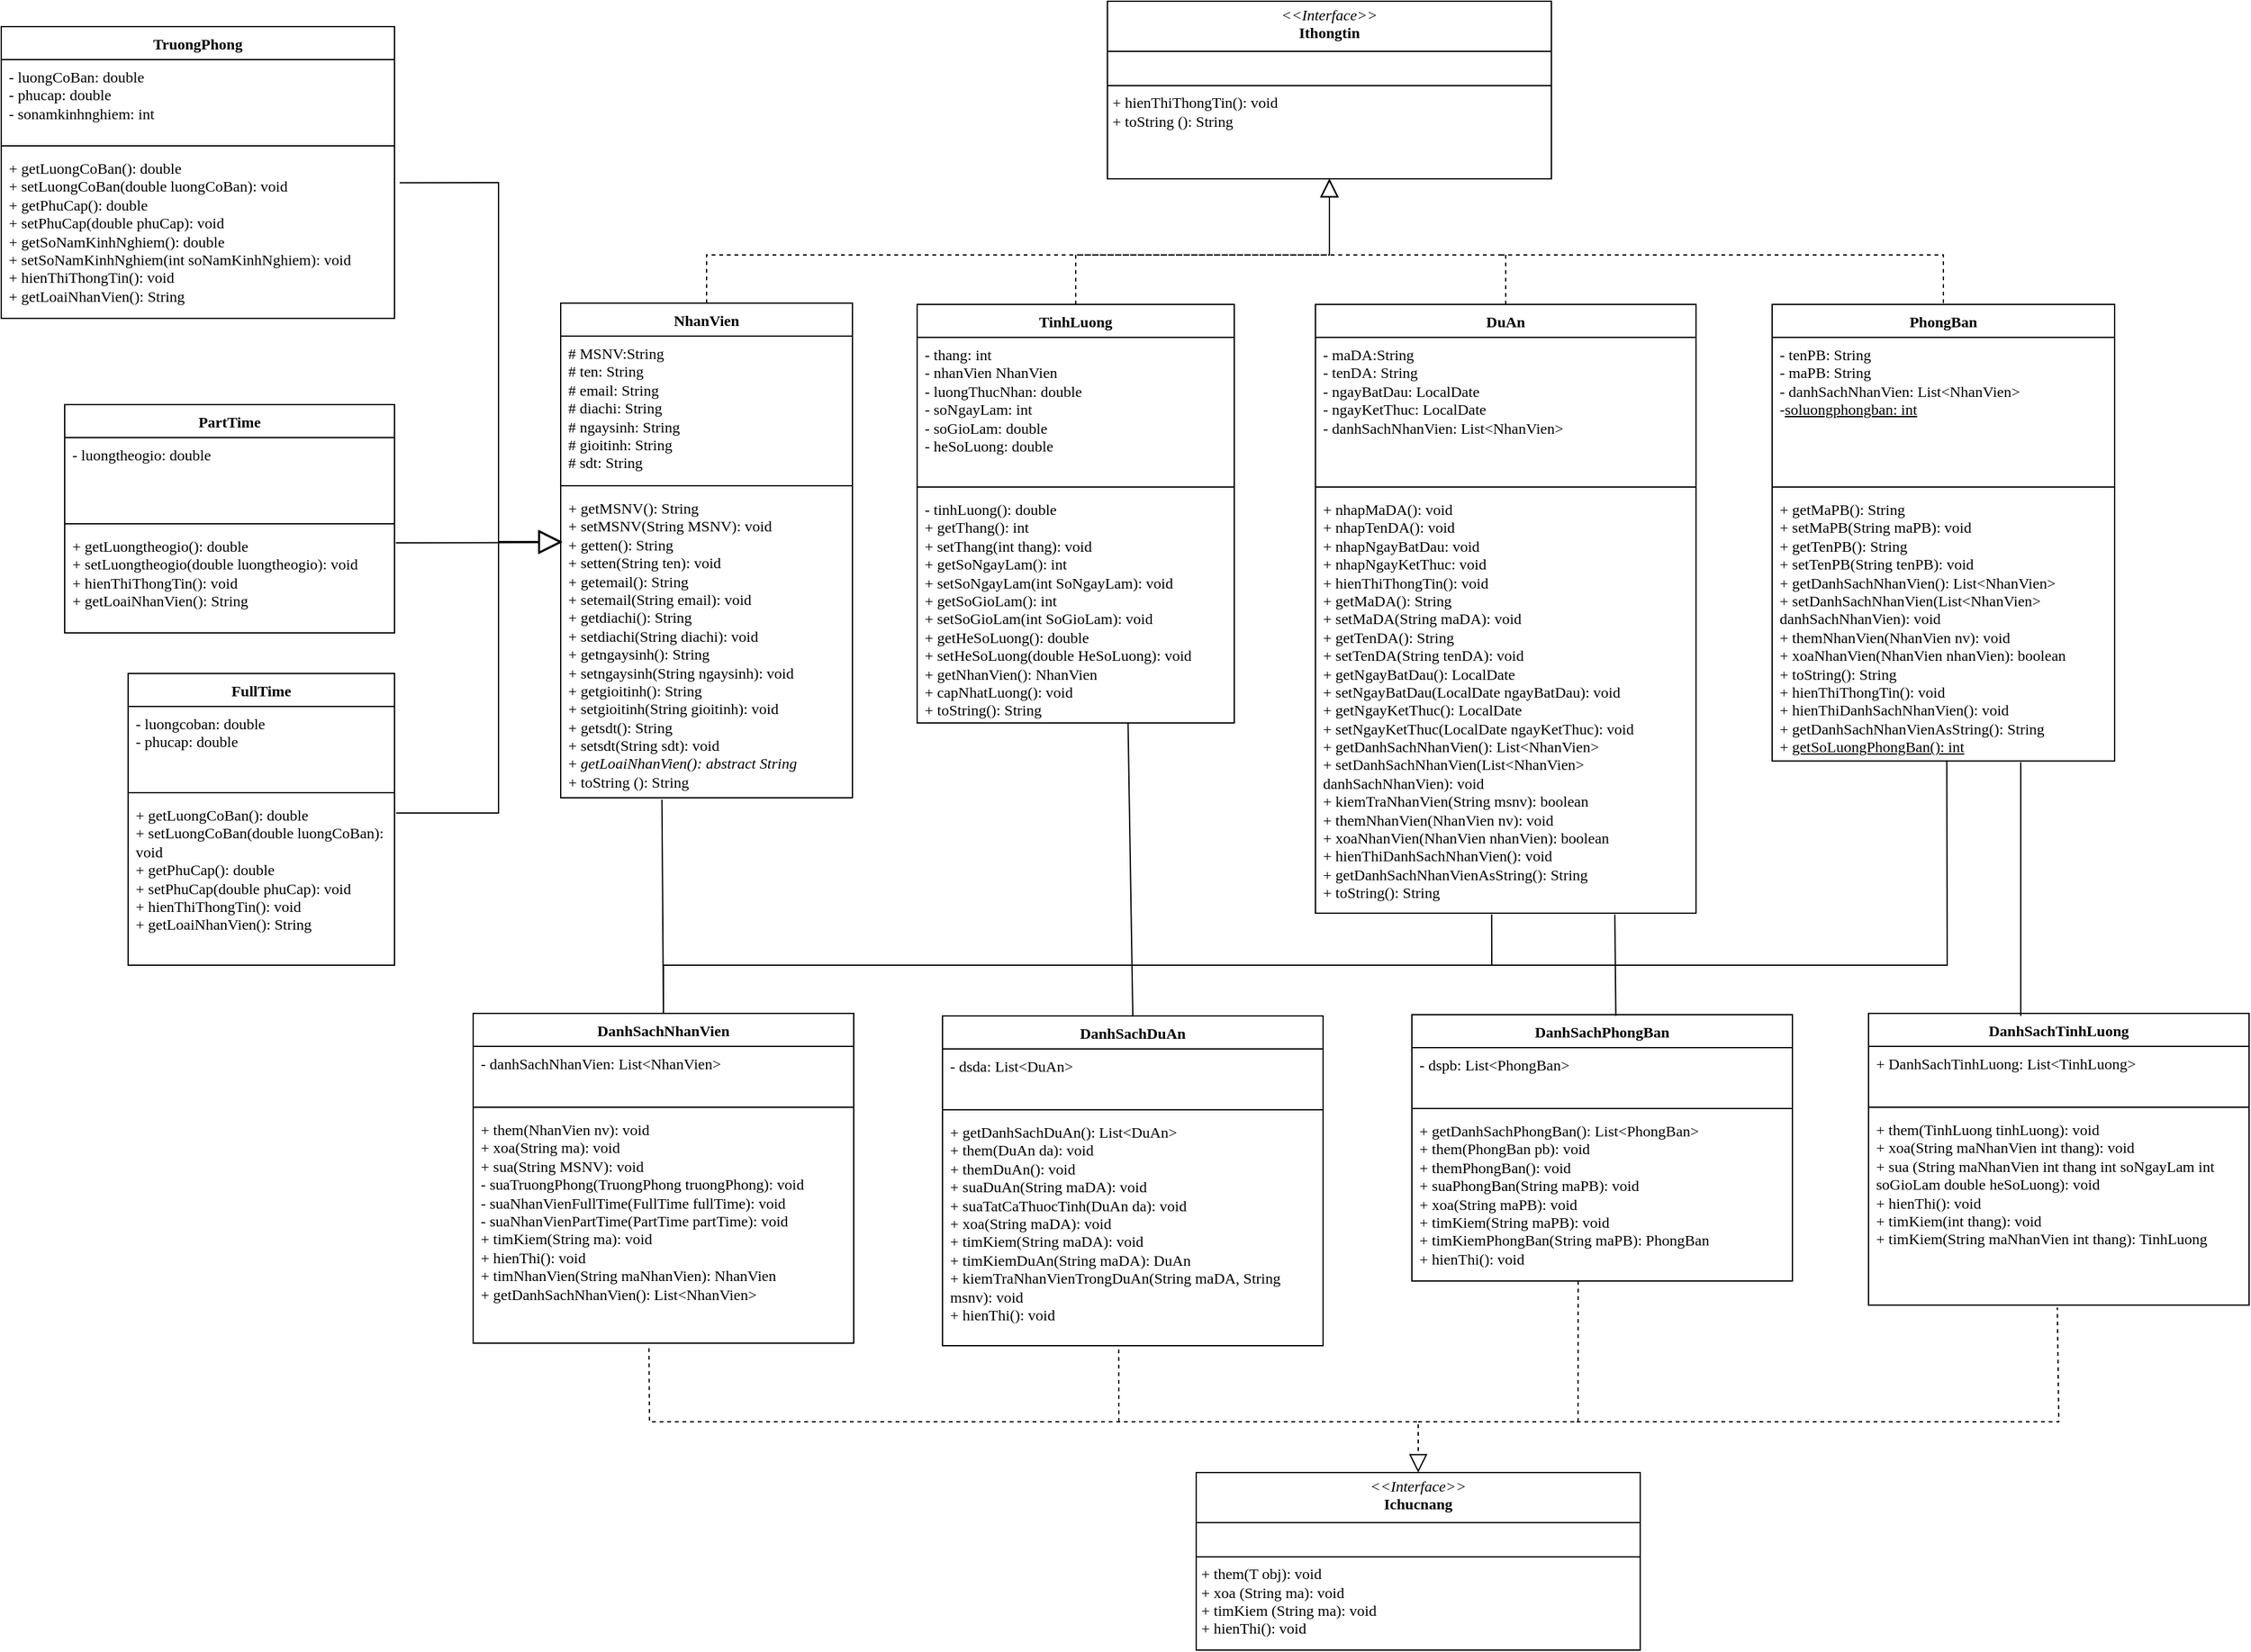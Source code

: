 <mxfile version="24.9.3">
  <diagram name="Trang-1" id="FHACmSRlJgozWO2jrm06">
    <mxGraphModel dx="2937" dy="1755" grid="0" gridSize="10" guides="1" tooltips="1" connect="1" arrows="1" fold="1" page="0" pageScale="1" pageWidth="1169" pageHeight="827" math="0" shadow="0">
      <root>
        <mxCell id="0" />
        <mxCell id="1" parent="0" />
        <mxCell id="AlWla3g-mfRZssZ4s4Hu-5" value="NhanVien" style="swimlane;fontStyle=1;align=center;verticalAlign=top;childLayout=stackLayout;horizontal=1;startSize=26;horizontalStack=0;resizeParent=1;resizeParentMax=0;resizeLast=0;collapsible=1;marginBottom=0;whiteSpace=wrap;html=1;fontFamily=Times New Roman;" parent="1" vertex="1">
          <mxGeometry x="-551" y="-242" width="230" height="390" as="geometry" />
        </mxCell>
        <mxCell id="AlWla3g-mfRZssZ4s4Hu-6" value="# MSNV:String&amp;nbsp;&lt;div&gt;# ten: String&lt;div&gt;&lt;div&gt;# email: String&lt;/div&gt;&lt;div&gt;# diachi: String&lt;br&gt;&lt;div&gt;# ngaysinh: String&lt;/div&gt;&lt;div&gt;# gioitinh: String&lt;br&gt;&lt;div&gt;# sdt: String&lt;/div&gt;&lt;div&gt;&lt;div&gt;&lt;br&gt;&lt;/div&gt;&lt;div&gt;&lt;br&gt;&lt;/div&gt;&lt;div&gt;&lt;br&gt;&lt;/div&gt;&lt;/div&gt;&lt;/div&gt;&lt;/div&gt;&lt;/div&gt;&lt;/div&gt;" style="text;strokeColor=none;fillColor=none;align=left;verticalAlign=top;spacingLeft=4;spacingRight=4;overflow=hidden;rotatable=0;points=[[0,0.5],[1,0.5]];portConstraint=eastwest;whiteSpace=wrap;html=1;fontFamily=Times New Roman;" parent="AlWla3g-mfRZssZ4s4Hu-5" vertex="1">
          <mxGeometry y="26" width="230" height="114" as="geometry" />
        </mxCell>
        <mxCell id="AlWla3g-mfRZssZ4s4Hu-7" value="" style="line;strokeWidth=1;fillColor=none;align=left;verticalAlign=middle;spacingTop=-1;spacingLeft=3;spacingRight=3;rotatable=0;labelPosition=right;points=[];portConstraint=eastwest;strokeColor=inherit;fontFamily=Times New Roman;" parent="AlWla3g-mfRZssZ4s4Hu-5" vertex="1">
          <mxGeometry y="140" width="230" height="8" as="geometry" />
        </mxCell>
        <mxCell id="AlWla3g-mfRZssZ4s4Hu-8" value="&lt;div&gt;&lt;div&gt;+ getMSNV(): String&lt;/div&gt;&lt;div&gt;+ setMSNV(String MSNV): void&lt;/div&gt;&lt;/div&gt;&lt;div&gt;&lt;div&gt;&lt;div&gt;+ getten(): String&lt;/div&gt;&lt;div&gt;+ setten(String ten): void&lt;/div&gt;&lt;/div&gt;&lt;div&gt;&lt;div&gt;&lt;div&gt;+ getemail(): String&lt;/div&gt;&lt;div&gt;+ setemail(String email): void&lt;/div&gt;&lt;/div&gt;&lt;div&gt;&lt;div&gt;&lt;div&gt;+ getdiachi(): String&lt;/div&gt;&lt;div&gt;+ setdiachi(String diachi): void&lt;/div&gt;&lt;/div&gt;&lt;div&gt;&lt;div&gt;&lt;div&gt;+ getngaysinh(): String&lt;/div&gt;&lt;div&gt;+ setngaysinh(String ngaysinh): void&lt;/div&gt;&lt;/div&gt;&lt;div&gt;&lt;div&gt;&lt;div&gt;+ getgioitinh(): String&lt;/div&gt;&lt;div&gt;+ setgioitinh(String gioitinh): void&lt;/div&gt;&lt;/div&gt;&lt;div&gt;&lt;div&gt;&lt;div&gt;+ getsdt(): String&lt;/div&gt;&lt;div&gt;+ setsdt(String sdt): void&lt;/div&gt;&lt;/div&gt;&lt;/div&gt;&lt;/div&gt;&lt;/div&gt;&lt;/div&gt;&lt;/div&gt;&lt;/div&gt;&lt;div&gt;+ &lt;i&gt;getLoaiNhanVien(): abstract String&lt;/i&gt;&lt;/div&gt;&lt;div&gt;+&lt;span style=&quot;background-color: initial;&quot;&gt;&amp;nbsp;toString (): String&lt;/span&gt;&lt;/div&gt;" style="text;strokeColor=none;fillColor=none;align=left;verticalAlign=top;spacingLeft=4;spacingRight=4;overflow=hidden;rotatable=0;points=[[0,0.5],[1,0.5]];portConstraint=eastwest;whiteSpace=wrap;html=1;fontFamily=Times New Roman;" parent="AlWla3g-mfRZssZ4s4Hu-5" vertex="1">
          <mxGeometry y="148" width="230" height="242" as="geometry" />
        </mxCell>
        <mxCell id="AlWla3g-mfRZssZ4s4Hu-9" value="FullTime" style="swimlane;fontStyle=1;align=center;verticalAlign=top;childLayout=stackLayout;horizontal=1;startSize=26;horizontalStack=0;resizeParent=1;resizeParentMax=0;resizeLast=0;collapsible=1;marginBottom=0;whiteSpace=wrap;html=1;fontFamily=Times New Roman;" parent="1" vertex="1">
          <mxGeometry x="-892" y="50" width="210" height="230" as="geometry" />
        </mxCell>
        <mxCell id="AlWla3g-mfRZssZ4s4Hu-10" value="&lt;div&gt;- luongcoban: double&lt;div&gt;- phucap: double&lt;div&gt;&lt;br&gt;&lt;div&gt;&lt;div&gt;&lt;div&gt;&lt;br&gt;&lt;/div&gt;&lt;div&gt;&lt;br&gt;&lt;/div&gt;&lt;/div&gt;&lt;/div&gt;&lt;/div&gt;&lt;/div&gt;&lt;/div&gt;" style="text;strokeColor=none;fillColor=none;align=left;verticalAlign=top;spacingLeft=4;spacingRight=4;overflow=hidden;rotatable=0;points=[[0,0.5],[1,0.5]];portConstraint=eastwest;whiteSpace=wrap;html=1;fontFamily=Times New Roman;" parent="AlWla3g-mfRZssZ4s4Hu-9" vertex="1">
          <mxGeometry y="26" width="210" height="64" as="geometry" />
        </mxCell>
        <mxCell id="AlWla3g-mfRZssZ4s4Hu-11" value="" style="line;strokeWidth=1;fillColor=none;align=left;verticalAlign=middle;spacingTop=-1;spacingLeft=3;spacingRight=3;rotatable=0;labelPosition=right;points=[];portConstraint=eastwest;strokeColor=inherit;fontFamily=Times New Roman;" parent="AlWla3g-mfRZssZ4s4Hu-9" vertex="1">
          <mxGeometry y="90" width="210" height="8" as="geometry" />
        </mxCell>
        <mxCell id="AlWla3g-mfRZssZ4s4Hu-12" value="&lt;div&gt;&lt;div&gt;&lt;span style=&quot;background-color: initial;&quot;&gt;+ getLuongCoBan(): double&lt;/span&gt;&lt;/div&gt;&lt;/div&gt;&lt;div&gt;+ setLuongCoBan(double luongCoBan): void&lt;/div&gt;&lt;div&gt;+ getPhuCap(): double&lt;/div&gt;&lt;div&gt;+ setPhuCap(double phuCap): void&lt;/div&gt;&lt;div&gt;&lt;div&gt;+ hienThiThongTin(): void&lt;/div&gt;&lt;div&gt;&lt;/div&gt;&lt;div&gt;&lt;span style=&quot;background-color: initial;&quot;&gt;+ getLoaiNhanVien(): String&lt;/span&gt;&lt;/div&gt;&lt;/div&gt;&lt;div&gt;&lt;br&gt;&lt;/div&gt;" style="text;strokeColor=none;fillColor=none;align=left;verticalAlign=top;spacingLeft=4;spacingRight=4;overflow=hidden;rotatable=0;points=[[0,0.5],[1,0.5]];portConstraint=eastwest;whiteSpace=wrap;html=1;fontFamily=Times New Roman;" parent="AlWla3g-mfRZssZ4s4Hu-9" vertex="1">
          <mxGeometry y="98" width="210" height="132" as="geometry" />
        </mxCell>
        <mxCell id="AlWla3g-mfRZssZ4s4Hu-13" value="PartTime" style="swimlane;fontStyle=1;align=center;verticalAlign=top;childLayout=stackLayout;horizontal=1;startSize=26;horizontalStack=0;resizeParent=1;resizeParentMax=0;resizeLast=0;collapsible=1;marginBottom=0;whiteSpace=wrap;html=1;fontFamily=Times New Roman;" parent="1" vertex="1">
          <mxGeometry x="-942" y="-162" width="260" height="180" as="geometry" />
        </mxCell>
        <mxCell id="AlWla3g-mfRZssZ4s4Hu-14" value="&lt;div&gt;&lt;div&gt;&lt;div&gt;&lt;div&gt;&lt;div&gt;&lt;div&gt;- luongtheogio: double&lt;/div&gt;&lt;/div&gt;&lt;/div&gt;&lt;/div&gt;&lt;/div&gt;&lt;/div&gt;" style="text;strokeColor=none;fillColor=none;align=left;verticalAlign=top;spacingLeft=4;spacingRight=4;overflow=hidden;rotatable=0;points=[[0,0.5],[1,0.5]];portConstraint=eastwest;whiteSpace=wrap;html=1;fontFamily=Times New Roman;" parent="AlWla3g-mfRZssZ4s4Hu-13" vertex="1">
          <mxGeometry y="26" width="260" height="64" as="geometry" />
        </mxCell>
        <mxCell id="AlWla3g-mfRZssZ4s4Hu-15" value="" style="line;strokeWidth=1;fillColor=none;align=left;verticalAlign=middle;spacingTop=-1;spacingLeft=3;spacingRight=3;rotatable=0;labelPosition=right;points=[];portConstraint=eastwest;strokeColor=inherit;fontFamily=Times New Roman;" parent="AlWla3g-mfRZssZ4s4Hu-13" vertex="1">
          <mxGeometry y="90" width="260" height="8" as="geometry" />
        </mxCell>
        <mxCell id="AlWla3g-mfRZssZ4s4Hu-16" value="&lt;div&gt;+ getLuongtheogio(): double&lt;/div&gt;&lt;div&gt;+ setLuongtheogio(double luongtheogio): void&lt;/div&gt;&lt;div&gt;+ hienThiThongTin(): void&lt;/div&gt;&lt;div&gt;&lt;div&gt;+ getLoaiNhanVien(): String&lt;/div&gt;&lt;div&gt;&lt;br&gt;&lt;/div&gt;&lt;/div&gt;" style="text;strokeColor=none;fillColor=none;align=left;verticalAlign=top;spacingLeft=4;spacingRight=4;overflow=hidden;rotatable=0;points=[[0,0.5],[1,0.5]];portConstraint=eastwest;whiteSpace=wrap;html=1;fontFamily=Times New Roman;" parent="AlWla3g-mfRZssZ4s4Hu-13" vertex="1">
          <mxGeometry y="98" width="260" height="82" as="geometry" />
        </mxCell>
        <mxCell id="AlWla3g-mfRZssZ4s4Hu-21" value="TruongPhong" style="swimlane;fontStyle=1;align=center;verticalAlign=top;childLayout=stackLayout;horizontal=1;startSize=26;horizontalStack=0;resizeParent=1;resizeParentMax=0;resizeLast=0;collapsible=1;marginBottom=0;whiteSpace=wrap;html=1;fontFamily=Times New Roman;" parent="1" vertex="1">
          <mxGeometry x="-992" y="-460" width="310" height="230" as="geometry" />
        </mxCell>
        <mxCell id="AlWla3g-mfRZssZ4s4Hu-22" value="&lt;div&gt;- luongCoBan: double&lt;/div&gt;&lt;div&gt;- phucap: double&lt;/div&gt;&lt;div&gt;- sonamkinhnghiem: int&lt;/div&gt;&lt;div&gt;&lt;br&gt;&lt;/div&gt;" style="text;strokeColor=none;fillColor=none;align=left;verticalAlign=top;spacingLeft=4;spacingRight=4;overflow=hidden;rotatable=0;points=[[0,0.5],[1,0.5]];portConstraint=eastwest;whiteSpace=wrap;html=1;fontFamily=Times New Roman;" parent="AlWla3g-mfRZssZ4s4Hu-21" vertex="1">
          <mxGeometry y="26" width="310" height="64" as="geometry" />
        </mxCell>
        <mxCell id="AlWla3g-mfRZssZ4s4Hu-23" value="" style="line;strokeWidth=1;fillColor=none;align=left;verticalAlign=middle;spacingTop=-1;spacingLeft=3;spacingRight=3;rotatable=0;labelPosition=right;points=[];portConstraint=eastwest;strokeColor=inherit;fontFamily=Times New Roman;" parent="AlWla3g-mfRZssZ4s4Hu-21" vertex="1">
          <mxGeometry y="90" width="310" height="8" as="geometry" />
        </mxCell>
        <mxCell id="AlWla3g-mfRZssZ4s4Hu-24" value="&lt;div&gt;&lt;span style=&quot;background-color: initial;&quot;&gt;+ getLuongCoBan(): double&lt;/span&gt;&lt;/div&gt;&lt;div&gt;+ setLuongCoBan(double luongCoBan): void&lt;/div&gt;&lt;div&gt;+ getPhuCap(): double&lt;/div&gt;&lt;div&gt;+ setPhuCap(double phuCap): void&lt;/div&gt;&lt;div&gt;+ getSoNamKinhNghiem(): double&lt;/div&gt;&lt;div&gt;+ setSoNamKinhNghiem(int soNamKinhNghiem): void&lt;/div&gt;&lt;div&gt;+ hienThiThongTin(): void&lt;/div&gt;&lt;div&gt;&lt;/div&gt;&lt;div&gt;&lt;span style=&quot;background-color: initial;&quot;&gt;+ getLoaiNhanVien(): String&lt;/span&gt;&lt;/div&gt;&lt;div&gt;&lt;br&gt;&lt;br&gt;&lt;/div&gt;" style="text;strokeColor=none;fillColor=none;align=left;verticalAlign=top;spacingLeft=4;spacingRight=4;overflow=hidden;rotatable=0;points=[[0,0.5],[1,0.5]];portConstraint=eastwest;whiteSpace=wrap;html=1;fontFamily=Times New Roman;" parent="AlWla3g-mfRZssZ4s4Hu-21" vertex="1">
          <mxGeometry y="98" width="310" height="132" as="geometry" />
        </mxCell>
        <mxCell id="HfXagBVxlI7JxAUkRDGY-1" value="DuAn" style="swimlane;fontStyle=1;align=center;verticalAlign=top;childLayout=stackLayout;horizontal=1;startSize=26;horizontalStack=0;resizeParent=1;resizeParentMax=0;resizeLast=0;collapsible=1;marginBottom=0;whiteSpace=wrap;html=1;fontFamily=Times New Roman;" parent="1" vertex="1">
          <mxGeometry x="44" y="-241" width="300" height="480" as="geometry" />
        </mxCell>
        <mxCell id="HfXagBVxlI7JxAUkRDGY-2" value="- maDA:String&amp;nbsp;&lt;div&gt;- tenDA: String&lt;div&gt;- ngayBatDau: LocalDate&lt;/div&gt;&lt;div&gt;- ngayKetThuc: LocalDate&lt;/div&gt;&lt;div&gt;- danhSachNhanVien: List&amp;lt;NhanVien&amp;gt;&lt;br&gt;&lt;div&gt;&lt;div&gt;&lt;div&gt;&lt;div&gt;&lt;br&gt;&lt;/div&gt;&lt;div&gt;&lt;br&gt;&lt;/div&gt;&lt;/div&gt;&lt;/div&gt;&lt;/div&gt;&lt;/div&gt;&lt;/div&gt;" style="text;strokeColor=none;fillColor=none;align=left;verticalAlign=top;spacingLeft=4;spacingRight=4;overflow=hidden;rotatable=0;points=[[0,0.5],[1,0.5]];portConstraint=eastwest;whiteSpace=wrap;html=1;fontFamily=Times New Roman;" parent="HfXagBVxlI7JxAUkRDGY-1" vertex="1">
          <mxGeometry y="26" width="300" height="114" as="geometry" />
        </mxCell>
        <mxCell id="HfXagBVxlI7JxAUkRDGY-3" value="" style="line;strokeWidth=1;fillColor=none;align=left;verticalAlign=middle;spacingTop=-1;spacingLeft=3;spacingRight=3;rotatable=0;labelPosition=right;points=[];portConstraint=eastwest;strokeColor=inherit;fontFamily=Times New Roman;" parent="HfXagBVxlI7JxAUkRDGY-1" vertex="1">
          <mxGeometry y="140" width="300" height="8" as="geometry" />
        </mxCell>
        <mxCell id="HfXagBVxlI7JxAUkRDGY-4" value="&lt;div&gt;+ nhapMaDA(): void&lt;/div&gt;&lt;div&gt;+ nhapTenDA(): void&lt;/div&gt;&lt;div&gt;+ nhapNgayBatDau: void&lt;/div&gt;&lt;div&gt;+ nhapNgayKetThuc: void&lt;/div&gt;&lt;div&gt;+ hienThiThongTin(): void&lt;/div&gt;+ getMaDA(): String&lt;div&gt;+ setMaDA(String maDA): void&lt;/div&gt;&lt;div&gt;+ getTenDA(): String&lt;/div&gt;&lt;div&gt;+ setTenDA(String tenDA): void&lt;/div&gt;&lt;div&gt;+ getNgayBatDau(): LocalDate&lt;br&gt;&lt;div&gt;+ setNgayBatDau(LocalDate ngayBatDau): void&lt;/div&gt;&lt;/div&gt;&lt;div&gt;&lt;div&gt;+ getNgayKetThuc(): LocalDate&lt;br&gt;&lt;div&gt;+ setNgayKetThuc(LocalDate ngayKetThuc): void&lt;/div&gt;&lt;/div&gt;&lt;div&gt;+ getDanhSachNhanVien(): List&amp;lt;NhanVien&amp;gt;&lt;/div&gt;&lt;div&gt;+ setDanhSachNhanVien(List&amp;lt;NhanVien&amp;gt; danhSachNhanVien): void&lt;/div&gt;&lt;div&gt;+ kiemTraNhanVien(String msnv): boolean&lt;/div&gt;&lt;div&gt;+ themNhanVien(NhanVien nv): void&lt;/div&gt;&lt;div&gt;+ xoaNhanVien(NhanVien nhanVien): boolean&lt;/div&gt;&lt;div&gt;+ hienThiDanhSachNhanVien(): void&lt;/div&gt;&lt;div&gt;+ getDanhSachNhanVienAsString(): String&lt;/div&gt;&lt;div&gt;+ toString(): String&lt;/div&gt;&lt;div&gt;&lt;br&gt;&lt;/div&gt;&lt;/div&gt;" style="text;strokeColor=none;fillColor=none;align=left;verticalAlign=top;spacingLeft=4;spacingRight=4;overflow=hidden;rotatable=0;points=[[0,0.5],[1,0.5]];portConstraint=eastwest;whiteSpace=wrap;html=1;fontFamily=Times New Roman;" parent="HfXagBVxlI7JxAUkRDGY-1" vertex="1">
          <mxGeometry y="148" width="300" height="332" as="geometry" />
        </mxCell>
        <mxCell id="HfXagBVxlI7JxAUkRDGY-5" value="DanhSachDuAn" style="swimlane;fontStyle=1;align=center;verticalAlign=top;childLayout=stackLayout;horizontal=1;startSize=26;horizontalStack=0;resizeParent=1;resizeParentMax=0;resizeLast=0;collapsible=1;marginBottom=0;whiteSpace=wrap;html=1;fontFamily=Times New Roman;" parent="1" vertex="1">
          <mxGeometry x="-250" y="320" width="300" height="260" as="geometry" />
        </mxCell>
        <mxCell id="HfXagBVxlI7JxAUkRDGY-6" value="&lt;div&gt;&lt;div&gt;&lt;div&gt;&lt;div&gt;&lt;div&gt;&lt;div&gt;&lt;div&gt;&lt;div&gt;&lt;div&gt;&lt;div&gt;- dsda: List&amp;lt;DuAn&amp;gt;&lt;/div&gt;&lt;/div&gt;&lt;/div&gt;&lt;/div&gt;&lt;/div&gt;&lt;/div&gt;&lt;/div&gt;&lt;/div&gt;&lt;/div&gt;&lt;/div&gt;&lt;div&gt;&lt;br&gt;&lt;/div&gt;" style="text;strokeColor=none;fillColor=none;align=left;verticalAlign=top;spacingLeft=4;spacingRight=4;overflow=hidden;rotatable=0;points=[[0,0.5],[1,0.5]];portConstraint=eastwest;whiteSpace=wrap;html=1;fontFamily=Times New Roman;" parent="HfXagBVxlI7JxAUkRDGY-5" vertex="1">
          <mxGeometry y="26" width="300" height="44" as="geometry" />
        </mxCell>
        <mxCell id="HfXagBVxlI7JxAUkRDGY-7" value="" style="line;strokeWidth=1;fillColor=none;align=left;verticalAlign=middle;spacingTop=-1;spacingLeft=3;spacingRight=3;rotatable=0;labelPosition=right;points=[];portConstraint=eastwest;strokeColor=inherit;fontFamily=Times New Roman;" parent="HfXagBVxlI7JxAUkRDGY-5" vertex="1">
          <mxGeometry y="70" width="300" height="8" as="geometry" />
        </mxCell>
        <mxCell id="HfXagBVxlI7JxAUkRDGY-8" value="&lt;div&gt;+ getDanhSachDuAn(): List&amp;lt;DuAn&amp;gt;&lt;/div&gt;&lt;div&gt;+ them(DuAn da): void&lt;/div&gt;&lt;div&gt;+ themDuAn(): void&lt;/div&gt;&lt;div&gt;+ suaDuAn(String maDA): void&lt;/div&gt;&lt;div&gt;+ suaTatCaThuocTinh(DuAn da): void&lt;/div&gt;&lt;div&gt;+ xoa(String maDA): void&lt;/div&gt;&lt;div&gt;+ timKiem(String maDA): void&lt;/div&gt;&lt;div&gt;+ timKiemDuAn(String maDA): DuAn&lt;/div&gt;&lt;div&gt;+ kiemTraNhanVienTrongDuAn(String maDA, String msnv): void&lt;/div&gt;&lt;div&gt;+ hienThi(): void&lt;/div&gt;&lt;div&gt;&lt;br&gt;&lt;/div&gt;" style="text;strokeColor=none;fillColor=none;align=left;verticalAlign=top;spacingLeft=4;spacingRight=4;overflow=hidden;rotatable=0;points=[[0,0.5],[1,0.5]];portConstraint=eastwest;whiteSpace=wrap;html=1;fontFamily=Times New Roman;" parent="HfXagBVxlI7JxAUkRDGY-5" vertex="1">
          <mxGeometry y="78" width="300" height="182" as="geometry" />
        </mxCell>
        <mxCell id="qvFjZ6JbppqBXvRJDX3a-1" value="&lt;p style=&quot;margin:0px;margin-top:4px;text-align:center;&quot;&gt;&lt;span style=&quot;color: rgba(0, 0, 0, 0); font-size: 0px; text-wrap-mode: nowrap; background-color: initial; text-align: left;&quot;&gt;%3CmxGraphModel%3E%3Croot%3E%3CmxCell%20id%3D%220%22%2F%3E%3CmxCell%20id%3D%221%22%20parent%3D%220%22%2F%3E%3CmxCell%20id%3D%222%22%20value%3D%22%26lt%3Bp%20style%3D%26quot%3Bmargin%3A0px%3Bmargin-top%3A4px%3Btext-align%3Acenter%3B%26quot%3B%26gt%3B%26lt%3Bi%26gt%3B%26amp%3Blt%3B%26amp%3Blt%3BInterface%26amp%3Bgt%3B%26amp%3Bgt%3B%26lt%3B%2Fi%26gt%3B%26lt%3Bbr%26gt%3B%26lt%3Bb%26gt%3BQuanLy%26lt%3B%2Fb%26gt%3B%26lt%3B%2Fp%26gt%3B%26lt%3Bhr%20size%3D%26quot%3B1%26quot%3B%20style%3D%26quot%3Bborder-style%3Asolid%3B%26quot%3B%26gt%3B%26lt%3Bp%20style%3D%26quot%3Bmargin%3A0px%3Bmargin-left%3A4px%3B%26quot%3B%26gt%3B%26lt%3Bbr%26gt%3B%26lt%3B%2Fp%26gt%3B%26lt%3Bhr%20size%3D%26quot%3B1%26quot%3B%20style%3D%26quot%3Bborder-style%3Asolid%3B%26quot%3B%26gt%3B%26lt%3Bp%20style%3D%26quot%3Bmargin%3A0px%3Bmargin-left%3A4px%3B%26quot%3B%26gt%3B%2B%20setnguoiquanly(TRUONGPHONG%20truongphong)%3A%20void%26lt%3Bbr%26gt%3B%2B%20hienthithongtin()%3A%20void%26lt%3B%2Fp%26gt%3B%22%20style%3D%22verticalAlign%3Dtop%3Balign%3Dleft%3Boverflow%3Dfill%3Bhtml%3D1%3BwhiteSpace%3Dwrap%3B%22%20vertex%3D%221%22%20parent%3D%221%22%3E%3CmxGeometry%20x%3D%22300%22%20y%3D%22-190%22%20width%3D%22350%22%20height%3D%22140%22%20as%3D%22geometry%22%2F%3E%3C%2FmxCell%3E%3C%2Froot%3E%3C%2FmxGraphModel%3E&lt;/span&gt;&lt;i&gt;&amp;lt;&amp;lt;Interface&amp;gt;&amp;gt;&lt;/i&gt;&lt;br&gt;&lt;b&gt;Ichucnang&lt;/b&gt;&lt;/p&gt;&lt;hr style=&quot;border-style:solid;&quot; size=&quot;1&quot;&gt;&lt;p style=&quot;margin:0px;margin-left:4px;&quot;&gt;&lt;br&gt;&lt;/p&gt;&lt;hr style=&quot;border-style:solid;&quot; size=&quot;1&quot;&gt;&lt;p style=&quot;margin:0px;margin-left:4px;&quot;&gt;+ them(T obj): void&lt;/p&gt;&lt;p style=&quot;margin:0px;margin-left:4px;&quot;&gt;+ xoa (String ma): void&lt;/p&gt;&lt;p style=&quot;margin:0px;margin-left:4px;&quot;&gt;+ timKiem (String ma): void&lt;/p&gt;&lt;p style=&quot;margin:0px;margin-left:4px;&quot;&gt;+ hienThi(): void&lt;/p&gt;" style="verticalAlign=top;align=left;overflow=fill;html=1;whiteSpace=wrap;fontFamily=Times New Roman;" parent="1" vertex="1">
          <mxGeometry x="-50" y="680" width="350" height="140" as="geometry" />
        </mxCell>
        <mxCell id="qvFjZ6JbppqBXvRJDX3a-2" value="&lt;p style=&quot;margin:0px;margin-top:4px;text-align:center;&quot;&gt;&lt;span style=&quot;color: rgba(0, 0, 0, 0); font-size: 0px; text-wrap-mode: nowrap; background-color: initial; text-align: left;&quot;&gt;%3CmxGraphModel%3E%3Croot%3E%3CmxCell%20id%3D%220%22%2F%3E%3CmxCell%20id%3D%221%22%20parent%3D%220%22%2F%3E%3CmxCell%20id%3D%222%22%20value%3D%22%26lt%3Bp%20style%3D%26quot%3Bmargin%3A0px%3Bmargin-top%3A4px%3Btext-align%3Acenter%3B%26quot%3B%26gt%3B%26lt%3Bi%26gt%3B%26amp%3Blt%3B%26amp%3Blt%3BInterface%26amp%3Bgt%3B%26amp%3Bgt%3B%26lt%3B%2Fi%26gt%3B%26lt%3Bbr%26gt%3B%26lt%3Bb%26gt%3BQuanLy%26lt%3B%2Fb%26gt%3B%26lt%3B%2Fp%26gt%3B%26lt%3Bhr%20size%3D%26quot%3B1%26quot%3B%20style%3D%26quot%3Bborder-style%3Asolid%3B%26quot%3B%26gt%3B%26lt%3Bp%20style%3D%26quot%3Bmargin%3A0px%3Bmargin-left%3A4px%3B%26quot%3B%26gt%3B%26lt%3Bbr%26gt%3B%26lt%3B%2Fp%26gt%3B%26lt%3Bhr%20size%3D%26quot%3B1%26quot%3B%20style%3D%26quot%3Bborder-style%3Asolid%3B%26quot%3B%26gt%3B%26lt%3Bp%20style%3D%26quot%3Bmargin%3A0px%3Bmargin-left%3A4px%3B%26quot%3B%26gt%3B%2B%20setnguoiquanly(TRUONGPHONG%20truongphong)%3A%20void%26lt%3Bbr%26gt%3B%2B%20hienthithongtin()%3A%20void%26lt%3B%2Fp%26gt%3B%22%20style%3D%22verticalAlign%3Dtop%3Balign%3Dleft%3Boverflow%3Dfill%3Bhtml%3D1%3BwhiteSpace%3Dwrap%3B%22%20vertex%3D%221%22%20parent%3D%221%22%3E%3CmxGeometry%20x%3D%22300%22%20y%3D%22-190%22%20width%3D%22350%22%20height%3D%22140%22%20as%3D%22geometry%22%2F%3E%3C%2FmxCell%3E%3C%2Froot%3E%3C%2FmxGraphModel%3E&lt;/span&gt;&lt;i&gt;&amp;lt;&amp;lt;Interface&amp;gt;&amp;gt;&lt;/i&gt;&lt;br&gt;&lt;b&gt;Ithongtin&lt;/b&gt;&lt;/p&gt;&lt;hr style=&quot;border-style:solid;&quot; size=&quot;1&quot;&gt;&lt;p style=&quot;margin:0px;margin-left:4px;&quot;&gt;&lt;br&gt;&lt;/p&gt;&lt;hr style=&quot;border-style:solid;&quot; size=&quot;1&quot;&gt;&lt;p style=&quot;margin:0px;margin-left:4px;&quot;&gt;&lt;span style=&quot;background-color: initial;&quot;&gt;+ hienThiThongTin(): void&lt;/span&gt;&lt;/p&gt;&lt;p style=&quot;margin:0px;margin-left:4px;&quot;&gt;&lt;span style=&quot;background-color: initial;&quot;&gt;+ toString (): String&lt;/span&gt;&lt;/p&gt;" style="verticalAlign=top;align=left;overflow=fill;html=1;whiteSpace=wrap;fontFamily=Times New Roman;" parent="1" vertex="1">
          <mxGeometry x="-120" y="-480" width="350" height="140" as="geometry" />
        </mxCell>
        <mxCell id="qvFjZ6JbppqBXvRJDX3a-3" value="PhongBan" style="swimlane;fontStyle=1;align=center;verticalAlign=top;childLayout=stackLayout;horizontal=1;startSize=26;horizontalStack=0;resizeParent=1;resizeParentMax=0;resizeLast=0;collapsible=1;marginBottom=0;whiteSpace=wrap;html=1;fontFamily=Times New Roman;" parent="1" vertex="1">
          <mxGeometry x="404" y="-241" width="270" height="360" as="geometry" />
        </mxCell>
        <mxCell id="qvFjZ6JbppqBXvRJDX3a-4" value="- tenPB: String&lt;div&gt;- maPB: String&lt;/div&gt;&lt;div&gt;&lt;div&gt;&lt;div&gt;- danhSachNhanVien: List&amp;lt;NhanVien&amp;gt;&lt;br&gt;&lt;div&gt;&lt;div&gt;&lt;div&gt;&lt;div&gt;-&lt;u&gt;soluongphongban: int&lt;/u&gt;&lt;/div&gt;&lt;div&gt;&lt;br&gt;&lt;/div&gt;&lt;/div&gt;&lt;/div&gt;&lt;/div&gt;&lt;/div&gt;&lt;/div&gt;&lt;/div&gt;" style="text;strokeColor=none;fillColor=none;align=left;verticalAlign=top;spacingLeft=4;spacingRight=4;overflow=hidden;rotatable=0;points=[[0,0.5],[1,0.5]];portConstraint=eastwest;whiteSpace=wrap;html=1;fontFamily=Times New Roman;" parent="qvFjZ6JbppqBXvRJDX3a-3" vertex="1">
          <mxGeometry y="26" width="270" height="114" as="geometry" />
        </mxCell>
        <mxCell id="qvFjZ6JbppqBXvRJDX3a-5" value="" style="line;strokeWidth=1;fillColor=none;align=left;verticalAlign=middle;spacingTop=-1;spacingLeft=3;spacingRight=3;rotatable=0;labelPosition=right;points=[];portConstraint=eastwest;strokeColor=inherit;fontFamily=Times New Roman;" parent="qvFjZ6JbppqBXvRJDX3a-3" vertex="1">
          <mxGeometry y="140" width="270" height="8" as="geometry" />
        </mxCell>
        <mxCell id="qvFjZ6JbppqBXvRJDX3a-6" value="+ getMaPB(): String&lt;div&gt;+ setMaPB(String maPB): void&lt;/div&gt;&lt;div&gt;+ getTenPB(): String&lt;div&gt;+ setTenPB(String tenPB): void&lt;/div&gt;&lt;div&gt;+ getDanhSachNhanVien(): List&amp;lt;NhanVien&amp;gt;&lt;/div&gt;&lt;/div&gt;&lt;div&gt;+ setDanhSachNhanVien(&lt;span style=&quot;background-color: initial;&quot;&gt;List&amp;lt;NhanVien&amp;gt; danhSachNhanVien&lt;/span&gt;&lt;span style=&quot;background-color: initial;&quot;&gt;): void&lt;/span&gt;&lt;/div&gt;&lt;div&gt;&lt;span style=&quot;background-color: initial;&quot;&gt;+ themNhanVien(NhanVien nv): void&lt;/span&gt;&lt;/div&gt;&lt;div&gt;&lt;span style=&quot;background-color: initial;&quot;&gt;+ xoaNhanVien(NhanVien nhanVien): boolean&lt;/span&gt;&lt;/div&gt;&lt;div&gt;&lt;span style=&quot;background-color: initial;&quot;&gt;+ toString(): String&lt;/span&gt;&lt;/div&gt;&lt;div&gt;+ hienThiThongTin(): void&lt;/div&gt;&lt;div&gt;+ hienThiDanhSachNhanVien(): void&lt;/div&gt;&lt;div&gt;+ getDanhSachNhanVienAsString(): String&lt;/div&gt;&lt;div&gt;+ &lt;u&gt;getSoLuongPhongBan(): int&lt;/u&gt;&lt;/div&gt;" style="text;strokeColor=none;fillColor=none;align=left;verticalAlign=top;spacingLeft=4;spacingRight=4;overflow=hidden;rotatable=0;points=[[0,0.5],[1,0.5]];portConstraint=eastwest;whiteSpace=wrap;html=1;fontFamily=Times New Roman;" parent="qvFjZ6JbppqBXvRJDX3a-3" vertex="1">
          <mxGeometry y="148" width="270" height="212" as="geometry" />
        </mxCell>
        <mxCell id="qvFjZ6JbppqBXvRJDX3a-7" value="DanhSachPhongBan" style="swimlane;fontStyle=1;align=center;verticalAlign=top;childLayout=stackLayout;horizontal=1;startSize=26;horizontalStack=0;resizeParent=1;resizeParentMax=0;resizeLast=0;collapsible=1;marginBottom=0;whiteSpace=wrap;html=1;fontFamily=Times New Roman;" parent="1" vertex="1">
          <mxGeometry x="120" y="319" width="300" height="210" as="geometry" />
        </mxCell>
        <mxCell id="qvFjZ6JbppqBXvRJDX3a-8" value="&lt;div&gt;&lt;div&gt;&lt;div&gt;&lt;div&gt;&lt;div&gt;&lt;div&gt;&lt;div&gt;&lt;div&gt;&lt;div&gt;&lt;div&gt;- dspb: List&amp;lt;PhongBan&amp;gt;&lt;/div&gt;&lt;/div&gt;&lt;/div&gt;&lt;/div&gt;&lt;/div&gt;&lt;/div&gt;&lt;/div&gt;&lt;/div&gt;&lt;/div&gt;&lt;/div&gt;" style="text;strokeColor=none;fillColor=none;align=left;verticalAlign=top;spacingLeft=4;spacingRight=4;overflow=hidden;rotatable=0;points=[[0,0.5],[1,0.5]];portConstraint=eastwest;whiteSpace=wrap;html=1;fontFamily=Times New Roman;" parent="qvFjZ6JbppqBXvRJDX3a-7" vertex="1">
          <mxGeometry y="26" width="300" height="44" as="geometry" />
        </mxCell>
        <mxCell id="qvFjZ6JbppqBXvRJDX3a-9" value="" style="line;strokeWidth=1;fillColor=none;align=left;verticalAlign=middle;spacingTop=-1;spacingLeft=3;spacingRight=3;rotatable=0;labelPosition=right;points=[];portConstraint=eastwest;strokeColor=inherit;fontFamily=Times New Roman;" parent="qvFjZ6JbppqBXvRJDX3a-7" vertex="1">
          <mxGeometry y="70" width="300" height="8" as="geometry" />
        </mxCell>
        <mxCell id="qvFjZ6JbppqBXvRJDX3a-10" value="&lt;div&gt;+ getDanhSachPhongBan(): List&amp;lt;PhongBan&amp;gt;&lt;/div&gt;&lt;div&gt;+ them(PhongBan pb): void&lt;/div&gt;&lt;div&gt;+ themPhongBan(): void&lt;/div&gt;&lt;div&gt;+ suaPhongBan(String maPB): void&lt;/div&gt;&lt;div&gt;+ xoa(String maPB): void&lt;/div&gt;&lt;div&gt;+ timKiem(String maPB): void&lt;/div&gt;&lt;div&gt;+ timKiemPhongBan(String maPB): PhongBan&lt;/div&gt;&lt;div&gt;+ hienThi(): void&lt;/div&gt;&lt;div&gt;&lt;br&gt;&lt;/div&gt;" style="text;strokeColor=none;fillColor=none;align=left;verticalAlign=top;spacingLeft=4;spacingRight=4;overflow=hidden;rotatable=0;points=[[0,0.5],[1,0.5]];portConstraint=eastwest;whiteSpace=wrap;html=1;fontFamily=Times New Roman;" parent="qvFjZ6JbppqBXvRJDX3a-7" vertex="1">
          <mxGeometry y="78" width="300" height="132" as="geometry" />
        </mxCell>
        <mxCell id="qvFjZ6JbppqBXvRJDX3a-18" value="TinhLuong" style="swimlane;fontStyle=1;align=center;verticalAlign=top;childLayout=stackLayout;horizontal=1;startSize=26;horizontalStack=0;resizeParent=1;resizeParentMax=0;resizeLast=0;collapsible=1;marginBottom=0;whiteSpace=wrap;html=1;fontFamily=Times New Roman;" parent="1" vertex="1">
          <mxGeometry x="-270" y="-241" width="250" height="330" as="geometry" />
        </mxCell>
        <mxCell id="qvFjZ6JbppqBXvRJDX3a-19" value="&lt;div&gt;&lt;div&gt;&lt;div&gt;&lt;div&gt;&lt;div&gt;&lt;div&gt;- thang: int&lt;/div&gt;&lt;/div&gt;&lt;/div&gt;&lt;/div&gt;&lt;/div&gt;&lt;/div&gt;&lt;div&gt;- nhanVien NhanVien&lt;/div&gt;&lt;div&gt;- luongThucNhan: double&lt;/div&gt;&lt;div&gt;- soNgayLam: int&lt;/div&gt;&lt;div&gt;- soGioLam: double&lt;/div&gt;&lt;div&gt;- heSoLuong: double&lt;/div&gt;" style="text;strokeColor=none;fillColor=none;align=left;verticalAlign=top;spacingLeft=4;spacingRight=4;overflow=hidden;rotatable=0;points=[[0,0.5],[1,0.5]];portConstraint=eastwest;whiteSpace=wrap;html=1;fontFamily=Times New Roman;" parent="qvFjZ6JbppqBXvRJDX3a-18" vertex="1">
          <mxGeometry y="26" width="250" height="114" as="geometry" />
        </mxCell>
        <mxCell id="qvFjZ6JbppqBXvRJDX3a-20" value="" style="line;strokeWidth=1;fillColor=none;align=left;verticalAlign=middle;spacingTop=-1;spacingLeft=3;spacingRight=3;rotatable=0;labelPosition=right;points=[];portConstraint=eastwest;strokeColor=inherit;fontFamily=Times New Roman;" parent="qvFjZ6JbppqBXvRJDX3a-18" vertex="1">
          <mxGeometry y="140" width="250" height="8" as="geometry" />
        </mxCell>
        <mxCell id="qvFjZ6JbppqBXvRJDX3a-21" value="- tinhLuong(): double&lt;div&gt;+ getThang(): int&lt;/div&gt;&lt;div&gt;+ setThang(int thang): void&lt;/div&gt;&lt;div&gt;&lt;div&gt;+ getSoNgayLam(): int&lt;/div&gt;&lt;div&gt;+ setSoNgayLam(int SoNgayLam): void&lt;/div&gt;&lt;div&gt;&lt;div&gt;+ getSoGioLam(): int&lt;/div&gt;&lt;div&gt;+ setSoGioLam(int SoGioLam): void&lt;/div&gt;&lt;div&gt;&lt;div&gt;+ getHeSoLuong(): double&lt;/div&gt;&lt;div&gt;+ setHeSoLuong(double HeSoLuong): void&lt;/div&gt;&lt;div&gt;+ getNhanVien(): NhanVien&lt;/div&gt;&lt;/div&gt;&lt;div&gt;+ capNhatLuong(): void&lt;/div&gt;&lt;div&gt;+ toString(): String&lt;/div&gt;&lt;div&gt;&lt;br&gt;&lt;/div&gt;&lt;/div&gt;&lt;div&gt;&lt;br&gt;&lt;/div&gt;&lt;/div&gt;" style="text;strokeColor=none;fillColor=none;align=left;verticalAlign=top;spacingLeft=4;spacingRight=4;overflow=hidden;rotatable=0;points=[[0,0.5],[1,0.5]];portConstraint=eastwest;whiteSpace=wrap;html=1;fontFamily=Times New Roman;" parent="qvFjZ6JbppqBXvRJDX3a-18" vertex="1">
          <mxGeometry y="148" width="250" height="182" as="geometry" />
        </mxCell>
        <mxCell id="qvFjZ6JbppqBXvRJDX3a-22" value="DanhSachTinhLuong" style="swimlane;fontStyle=1;align=center;verticalAlign=top;childLayout=stackLayout;horizontal=1;startSize=26;horizontalStack=0;resizeParent=1;resizeParentMax=0;resizeLast=0;collapsible=1;marginBottom=0;whiteSpace=wrap;html=1;fontFamily=Times New Roman;" parent="1" vertex="1">
          <mxGeometry x="480" y="318" width="300" height="230" as="geometry" />
        </mxCell>
        <mxCell id="qvFjZ6JbppqBXvRJDX3a-23" value="&lt;div&gt;&lt;div&gt;&lt;div&gt;&lt;div&gt;&lt;div&gt;&lt;div&gt;&lt;div&gt;&lt;div&gt;&lt;div&gt;&lt;div&gt;+ DanhSachTinhLuong: List&amp;lt;TinhLuong&amp;gt;&lt;/div&gt;&lt;/div&gt;&lt;/div&gt;&lt;/div&gt;&lt;/div&gt;&lt;/div&gt;&lt;/div&gt;&lt;/div&gt;&lt;/div&gt;&lt;/div&gt;&lt;div&gt;&lt;br&gt;&lt;/div&gt;" style="text;strokeColor=none;fillColor=none;align=left;verticalAlign=top;spacingLeft=4;spacingRight=4;overflow=hidden;rotatable=0;points=[[0,0.5],[1,0.5]];portConstraint=eastwest;whiteSpace=wrap;html=1;fontFamily=Times New Roman;" parent="qvFjZ6JbppqBXvRJDX3a-22" vertex="1">
          <mxGeometry y="26" width="300" height="44" as="geometry" />
        </mxCell>
        <mxCell id="qvFjZ6JbppqBXvRJDX3a-24" value="" style="line;strokeWidth=1;fillColor=none;align=left;verticalAlign=middle;spacingTop=-1;spacingLeft=3;spacingRight=3;rotatable=0;labelPosition=right;points=[];portConstraint=eastwest;strokeColor=inherit;fontFamily=Times New Roman;" parent="qvFjZ6JbppqBXvRJDX3a-22" vertex="1">
          <mxGeometry y="70" width="300" height="8" as="geometry" />
        </mxCell>
        <mxCell id="qvFjZ6JbppqBXvRJDX3a-25" value="&lt;div&gt;+ them(TinhLuong tinhLuong): void&lt;/div&gt;&lt;div&gt;&lt;div&gt;+ xoa(String maNhanVien int thang): void&lt;/div&gt;&lt;div&gt;+ sua (String maNhanVien int thang int soNgayLam int soGioLam double heSoLuong): void&lt;/div&gt;&lt;div&gt;+ hienThi(): void&lt;/div&gt;&lt;div&gt;+ timKiem(int thang): void&lt;/div&gt;&lt;div&gt;+ timKiem(String maNhanVien int thang): TinhLuong&lt;/div&gt;&lt;div&gt;&lt;br&gt;&lt;/div&gt;&lt;div&gt;&lt;br&gt;&lt;/div&gt;&lt;/div&gt;" style="text;strokeColor=none;fillColor=none;align=left;verticalAlign=top;spacingLeft=4;spacingRight=4;overflow=hidden;rotatable=0;points=[[0,0.5],[1,0.5]];portConstraint=eastwest;whiteSpace=wrap;html=1;fontFamily=Times New Roman;" parent="qvFjZ6JbppqBXvRJDX3a-22" vertex="1">
          <mxGeometry y="78" width="300" height="152" as="geometry" />
        </mxCell>
        <mxCell id="qvFjZ6JbppqBXvRJDX3a-29" value="DanhSachNhanVien" style="swimlane;fontStyle=1;align=center;verticalAlign=top;childLayout=stackLayout;horizontal=1;startSize=26;horizontalStack=0;resizeParent=1;resizeParentMax=0;resizeLast=0;collapsible=1;marginBottom=0;whiteSpace=wrap;html=1;fontFamily=Times New Roman;" parent="1" vertex="1">
          <mxGeometry x="-620" y="318" width="300" height="260" as="geometry" />
        </mxCell>
        <mxCell id="qvFjZ6JbppqBXvRJDX3a-30" value="&lt;div&gt;&lt;div&gt;&lt;div&gt;&lt;div&gt;&lt;div&gt;&lt;div&gt;&lt;div&gt;&lt;div&gt;&lt;div&gt;&lt;div&gt;- danhSachNhanVien: List&amp;lt;NhanVien&amp;gt;&lt;/div&gt;&lt;/div&gt;&lt;/div&gt;&lt;/div&gt;&lt;/div&gt;&lt;/div&gt;&lt;/div&gt;&lt;/div&gt;&lt;/div&gt;&lt;/div&gt;&lt;div&gt;&lt;br&gt;&lt;/div&gt;" style="text;strokeColor=none;fillColor=none;align=left;verticalAlign=top;spacingLeft=4;spacingRight=4;overflow=hidden;rotatable=0;points=[[0,0.5],[1,0.5]];portConstraint=eastwest;whiteSpace=wrap;html=1;fontFamily=Times New Roman;" parent="qvFjZ6JbppqBXvRJDX3a-29" vertex="1">
          <mxGeometry y="26" width="300" height="44" as="geometry" />
        </mxCell>
        <mxCell id="qvFjZ6JbppqBXvRJDX3a-31" value="" style="line;strokeWidth=1;fillColor=none;align=left;verticalAlign=middle;spacingTop=-1;spacingLeft=3;spacingRight=3;rotatable=0;labelPosition=right;points=[];portConstraint=eastwest;strokeColor=inherit;fontFamily=Times New Roman;" parent="qvFjZ6JbppqBXvRJDX3a-29" vertex="1">
          <mxGeometry y="70" width="300" height="8" as="geometry" />
        </mxCell>
        <mxCell id="qvFjZ6JbppqBXvRJDX3a-32" value="&lt;div&gt;+ them(NhanVien nv): void&lt;/div&gt;&lt;div&gt;+ xoa(String ma): void&lt;/div&gt;&lt;div&gt;+ sua(String MSNV): void&lt;/div&gt;&lt;div&gt;- suaTruongPhong(TruongPhong truongPhong): void&lt;/div&gt;&lt;div&gt;- suaNhanVienFullTime(FullTime fullTime): void&lt;/div&gt;&lt;div&gt;- suaNhanVienPartTime(PartTime partTime): void&lt;/div&gt;&lt;div&gt;+ timKiem(String ma): void&lt;/div&gt;&lt;div&gt;+ hienThi(): void&lt;/div&gt;&lt;div&gt;+ timNhanVien(String maNhanVien): NhanVien&lt;/div&gt;&lt;div&gt;+ getDanhSachNhanVien(): List&amp;lt;NhanVien&lt;span style=&quot;background-color: initial;&quot;&gt;&amp;gt;&lt;/span&gt;&lt;/div&gt;&lt;div&gt;&lt;span style=&quot;background-color: initial;&quot;&gt;&lt;br&gt;&lt;/span&gt;&lt;/div&gt;" style="text;strokeColor=none;fillColor=none;align=left;verticalAlign=top;spacingLeft=4;spacingRight=4;overflow=hidden;rotatable=0;points=[[0,0.5],[1,0.5]];portConstraint=eastwest;whiteSpace=wrap;html=1;fontFamily=Times New Roman;" parent="qvFjZ6JbppqBXvRJDX3a-29" vertex="1">
          <mxGeometry y="78" width="300" height="182" as="geometry" />
        </mxCell>
        <mxCell id="O8RftAVsmQs_o18ht4rp-1" value="" style="endArrow=block;dashed=1;endFill=0;endSize=12;html=1;rounded=0;entryX=0.5;entryY=1;entryDx=0;entryDy=0;exitX=0.5;exitY=0;exitDx=0;exitDy=0;fontFamily=Times New Roman;" parent="1" source="AlWla3g-mfRZssZ4s4Hu-5" target="qvFjZ6JbppqBXvRJDX3a-2" edge="1">
          <mxGeometry width="160" relative="1" as="geometry">
            <mxPoint x="-440" y="120" as="sourcePoint" />
            <mxPoint x="-280" y="120" as="targetPoint" />
            <Array as="points">
              <mxPoint x="-436" y="-280" />
              <mxPoint x="55" y="-280" />
            </Array>
          </mxGeometry>
        </mxCell>
        <mxCell id="O8RftAVsmQs_o18ht4rp-2" value="" style="endArrow=block;dashed=1;endFill=0;endSize=12;html=1;rounded=0;exitX=0.5;exitY=0;exitDx=0;exitDy=0;entryX=0.5;entryY=1;entryDx=0;entryDy=0;fontFamily=Times New Roman;" parent="1" source="HfXagBVxlI7JxAUkRDGY-1" target="qvFjZ6JbppqBXvRJDX3a-2" edge="1">
          <mxGeometry width="160" relative="1" as="geometry">
            <mxPoint x="-302" y="-220" as="sourcePoint" />
            <mxPoint x="378" y="-340" as="targetPoint" />
            <Array as="points">
              <mxPoint x="194" y="-280" />
              <mxPoint x="55" y="-280" />
            </Array>
          </mxGeometry>
        </mxCell>
        <mxCell id="O8RftAVsmQs_o18ht4rp-4" value="" style="endArrow=block;dashed=1;endFill=0;endSize=12;html=1;rounded=0;exitX=0.5;exitY=0;exitDx=0;exitDy=0;entryX=0.5;entryY=1;entryDx=0;entryDy=0;fontFamily=Times New Roman;" parent="1" source="qvFjZ6JbppqBXvRJDX3a-18" target="qvFjZ6JbppqBXvRJDX3a-2" edge="1">
          <mxGeometry width="160" relative="1" as="geometry">
            <mxPoint x="214" y="-221" as="sourcePoint" />
            <mxPoint x="378" y="-340" as="targetPoint" />
            <Array as="points">
              <mxPoint x="-145" y="-280" />
              <mxPoint x="55" y="-280" />
            </Array>
          </mxGeometry>
        </mxCell>
        <mxCell id="O8RftAVsmQs_o18ht4rp-8" value="" style="endArrow=block;endSize=16;endFill=0;html=1;rounded=0;entryX=0.004;entryY=0.168;entryDx=0;entryDy=0;entryPerimeter=0;fontFamily=Times New Roman;" parent="1" target="AlWla3g-mfRZssZ4s4Hu-8" edge="1">
          <mxGeometry width="160" relative="1" as="geometry">
            <mxPoint x="-681" y="-53" as="sourcePoint" />
            <mxPoint x="-1190" y="50" as="targetPoint" />
          </mxGeometry>
        </mxCell>
        <mxCell id="O8RftAVsmQs_o18ht4rp-9" value="" style="endArrow=block;endSize=16;endFill=0;html=1;rounded=0;entryX=0.006;entryY=0.167;entryDx=0;entryDy=0;entryPerimeter=0;exitX=1.013;exitY=0.19;exitDx=0;exitDy=0;exitPerimeter=0;fontFamily=Times New Roman;" parent="1" source="AlWla3g-mfRZssZ4s4Hu-24" target="AlWla3g-mfRZssZ4s4Hu-8" edge="1">
          <mxGeometry width="160" relative="1" as="geometry">
            <mxPoint x="-1340" y="60" as="sourcePoint" />
            <mxPoint x="-580" y="20" as="targetPoint" />
            <Array as="points">
              <mxPoint x="-600" y="-337" />
              <mxPoint x="-600" y="-54" />
            </Array>
          </mxGeometry>
        </mxCell>
        <mxCell id="O8RftAVsmQs_o18ht4rp-10" value="" style="endArrow=block;endSize=16;endFill=0;html=1;rounded=0;entryX=0.004;entryY=0.165;entryDx=0;entryDy=0;entryPerimeter=0;exitX=1.006;exitY=0.091;exitDx=0;exitDy=0;exitPerimeter=0;fontFamily=Times New Roman;" parent="1" source="AlWla3g-mfRZssZ4s4Hu-12" target="AlWla3g-mfRZssZ4s4Hu-8" edge="1">
          <mxGeometry width="160" relative="1" as="geometry">
            <mxPoint x="-668" y="-327" as="sourcePoint" />
            <mxPoint x="-540" y="-44" as="targetPoint" />
            <Array as="points">
              <mxPoint x="-600" y="160" />
              <mxPoint x="-600" y="-54" />
            </Array>
          </mxGeometry>
        </mxCell>
        <mxCell id="O8RftAVsmQs_o18ht4rp-18" value="" style="endArrow=none;html=1;rounded=0;entryX=0.5;entryY=0;entryDx=0;entryDy=0;exitX=0.51;exitY=0.997;exitDx=0;exitDy=0;exitPerimeter=0;fontFamily=Times New Roman;" parent="1" source="qvFjZ6JbppqBXvRJDX3a-6" target="qvFjZ6JbppqBXvRJDX3a-29" edge="1">
          <mxGeometry relative="1" as="geometry">
            <mxPoint x="280" y="124" as="sourcePoint" />
            <mxPoint x="-209" y="-31" as="targetPoint" />
            <Array as="points">
              <mxPoint x="542" y="280" />
              <mxPoint x="-470" y="280" />
            </Array>
          </mxGeometry>
        </mxCell>
        <mxCell id="O8RftAVsmQs_o18ht4rp-20" value="" style="endArrow=none;html=1;rounded=0;entryX=0.5;entryY=0;entryDx=0;entryDy=0;exitX=0.463;exitY=1.003;exitDx=0;exitDy=0;exitPerimeter=0;fontFamily=Times New Roman;" parent="1" source="HfXagBVxlI7JxAUkRDGY-4" target="qvFjZ6JbppqBXvRJDX3a-29" edge="1">
          <mxGeometry relative="1" as="geometry">
            <mxPoint x="290" y="134" as="sourcePoint" />
            <mxPoint x="-460" y="328" as="targetPoint" />
            <Array as="points">
              <mxPoint x="183" y="280" />
              <mxPoint x="-470" y="280" />
            </Array>
          </mxGeometry>
        </mxCell>
        <mxCell id="O8RftAVsmQs_o18ht4rp-22" value="" style="endArrow=none;html=1;rounded=0;entryX=0.5;entryY=0;entryDx=0;entryDy=0;dashed=1;fontFamily=Times New Roman;" parent="1" target="qvFjZ6JbppqBXvRJDX3a-3" edge="1">
          <mxGeometry width="50" height="50" relative="1" as="geometry">
            <mxPoint x="190" y="-280" as="sourcePoint" />
            <mxPoint x="300" y="-170" as="targetPoint" />
            <Array as="points">
              <mxPoint x="539" y="-280" />
            </Array>
          </mxGeometry>
        </mxCell>
        <mxCell id="O8RftAVsmQs_o18ht4rp-23" value="" style="endArrow=none;html=1;rounded=0;entryX=0.347;entryY=1.006;entryDx=0;entryDy=0;entryPerimeter=0;exitX=0.5;exitY=0;exitDx=0;exitDy=0;fontFamily=Times New Roman;" parent="1" source="qvFjZ6JbppqBXvRJDX3a-29" target="AlWla3g-mfRZssZ4s4Hu-8" edge="1">
          <mxGeometry width="50" height="50" relative="1" as="geometry">
            <mxPoint x="-160" y="290" as="sourcePoint" />
            <mxPoint x="-110" y="240" as="targetPoint" />
          </mxGeometry>
        </mxCell>
        <mxCell id="O8RftAVsmQs_o18ht4rp-24" value="" style="endArrow=none;html=1;rounded=0;entryX=0.665;entryY=1;entryDx=0;entryDy=0;entryPerimeter=0;exitX=0.5;exitY=0;exitDx=0;exitDy=0;fontFamily=Times New Roman;" parent="1" source="HfXagBVxlI7JxAUkRDGY-5" target="qvFjZ6JbppqBXvRJDX3a-21" edge="1">
          <mxGeometry width="50" height="50" relative="1" as="geometry">
            <mxPoint x="-290" y="360" as="sourcePoint" />
            <mxPoint x="-240" y="310" as="targetPoint" />
          </mxGeometry>
        </mxCell>
        <mxCell id="O8RftAVsmQs_o18ht4rp-25" value="" style="endArrow=none;html=1;rounded=0;exitX=0.536;exitY=0.005;exitDx=0;exitDy=0;exitPerimeter=0;fontFamily=Times New Roman;" parent="1" source="qvFjZ6JbppqBXvRJDX3a-7" edge="1">
          <mxGeometry width="50" height="50" relative="1" as="geometry">
            <mxPoint x="230" y="450" as="sourcePoint" />
            <mxPoint x="280" y="240" as="targetPoint" />
          </mxGeometry>
        </mxCell>
        <mxCell id="O8RftAVsmQs_o18ht4rp-26" value="" style="endArrow=none;html=1;rounded=0;fontFamily=Times New Roman;" parent="1" edge="1">
          <mxGeometry width="50" height="50" relative="1" as="geometry">
            <mxPoint x="600" y="320" as="sourcePoint" />
            <mxPoint x="600" y="120" as="targetPoint" />
          </mxGeometry>
        </mxCell>
        <mxCell id="O8RftAVsmQs_o18ht4rp-27" value="" style="endArrow=block;dashed=1;endFill=0;endSize=12;html=1;rounded=0;entryX=0.5;entryY=0;entryDx=0;entryDy=0;exitX=0.462;exitY=1.022;exitDx=0;exitDy=0;exitPerimeter=0;fontFamily=Times New Roman;" parent="1" source="qvFjZ6JbppqBXvRJDX3a-32" target="qvFjZ6JbppqBXvRJDX3a-1" edge="1">
          <mxGeometry width="160" relative="1" as="geometry">
            <mxPoint x="-100" y="480" as="sourcePoint" />
            <mxPoint x="60" y="480" as="targetPoint" />
            <Array as="points">
              <mxPoint x="-481" y="640" />
              <mxPoint x="125" y="640" />
            </Array>
          </mxGeometry>
        </mxCell>
        <mxCell id="O8RftAVsmQs_o18ht4rp-28" value="" style="endArrow=none;html=1;rounded=0;entryX=0.463;entryY=1.005;entryDx=0;entryDy=0;entryPerimeter=0;dashed=1;fontFamily=Times New Roman;" parent="1" target="HfXagBVxlI7JxAUkRDGY-8" edge="1">
          <mxGeometry width="50" height="50" relative="1" as="geometry">
            <mxPoint x="-111" y="640" as="sourcePoint" />
            <mxPoint x="180" y="620" as="targetPoint" />
          </mxGeometry>
        </mxCell>
        <mxCell id="O8RftAVsmQs_o18ht4rp-29" value="" style="endArrow=none;html=1;rounded=0;entryX=0.437;entryY=1;entryDx=0;entryDy=0;entryPerimeter=0;dashed=1;fontFamily=Times New Roman;" parent="1" target="qvFjZ6JbppqBXvRJDX3a-10" edge="1">
          <mxGeometry width="50" height="50" relative="1" as="geometry">
            <mxPoint x="125" y="640" as="sourcePoint" />
            <mxPoint x="-101" y="591" as="targetPoint" />
            <Array as="points">
              <mxPoint x="251" y="640" />
            </Array>
          </mxGeometry>
        </mxCell>
        <mxCell id="O8RftAVsmQs_o18ht4rp-30" value="" style="endArrow=none;html=1;rounded=0;entryX=0.496;entryY=1.012;entryDx=0;entryDy=0;entryPerimeter=0;dashed=1;fontFamily=Times New Roman;" parent="1" target="qvFjZ6JbppqBXvRJDX3a-25" edge="1">
          <mxGeometry width="50" height="50" relative="1" as="geometry">
            <mxPoint x="250" y="640" as="sourcePoint" />
            <mxPoint x="261" y="539" as="targetPoint" />
            <Array as="points">
              <mxPoint x="630" y="640" />
            </Array>
          </mxGeometry>
        </mxCell>
      </root>
    </mxGraphModel>
  </diagram>
</mxfile>
